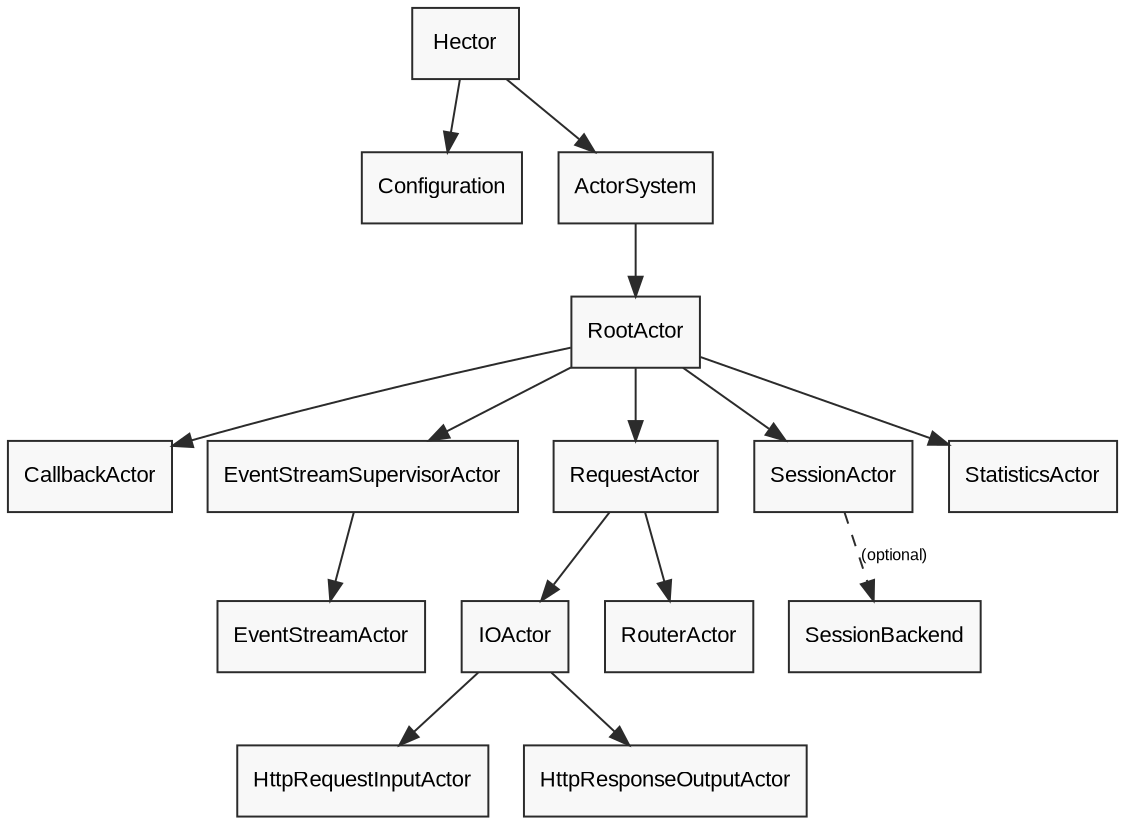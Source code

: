 digraph HectorStructure {
  size="7.5,10";
  ratio=auto;
  node[fontname="Arial", fontsize=11, color="#2b2b2b"];
  edge[fontname="Arial", fontsize=8, color="#2b2b2b"];

  HECTOR [shape="box", label="Hector", style="filled", fillcolor="#f8f8f8"];

  HECTOR_CONFIG [shape="box", label="Configuration", style="filled", fillcolor="#f8f8f8"];

  ACTOR_SYSTEM [shape="box", label="ActorSystem", style="filled", fillcolor="#f8f8f8"];
  CALLBACK_ACTOR [shape="box", label="CallbackActor", style="filled", fillcolor="#f8f8f8"];
  EVENTSTREAM_ACTOR [shape="box", label="EventStreamActor", style="filled", fillcolor="#f8f8f8"];
  EVENTSTREAM_SUPERVISOR [shape="box", label="EventStreamSupervisorActor", style="filled", fillcolor="#f8f8f8"];
  IO_ACTOR [shape="box", label="IOActor", style="filled", fillcolor="#f8f8f8"];
  REQUEST_ACTOR [shape="box", label="RequestActor", style="filled", fillcolor="#f8f8f8"];
  REQUEST_INPUT_ACTOR [shape="box", label="HttpRequestInputActor", style="filled", fillcolor="#f8f8f8"];
  RESPONSE_OUTPUT_ACTOR [shape="box", label="HttpResponseOutputActor", style="filled", fillcolor="#f8f8f8"];
  ROUTER_ACTOR [shape="box", label="RouterActor", style="filled", fillcolor="#f8f8f8"];
  SESSION_ACTOR [shape="box", label="SessionActor", style="filled", fillcolor="#f8f8f8"];
  SESSION_BACKEND [shape="box", label="SessionBackend", style="filled", fillcolor="#f8f8f8"];
  STATS_ACTOR [shape="box", label="StatisticsActor", style="filled", fillcolor="#f8f8f8"];
  ROOT_ACTOR [shape="box", label="RootActor", style="filled", fillcolor="#f8f8f8"];

  HECTOR -> ACTOR_SYSTEM;
  HECTOR -> HECTOR_CONFIG;

  ACTOR_SYSTEM -> ROOT_ACTOR;

  ROOT_ACTOR -> CALLBACK_ACTOR;
  ROOT_ACTOR -> EVENTSTREAM_SUPERVISOR;
  ROOT_ACTOR -> REQUEST_ACTOR;
  ROOT_ACTOR -> SESSION_ACTOR;
  ROOT_ACTOR -> STATS_ACTOR;

  REQUEST_ACTOR -> IO_ACTOR;
  REQUEST_ACTOR -> ROUTER_ACTOR;

  IO_ACTOR -> REQUEST_INPUT_ACTOR;
  IO_ACTOR -> RESPONSE_OUTPUT_ACTOR;

  EVENTSTREAM_SUPERVISOR -> EVENTSTREAM_ACTOR;

  SESSION_ACTOR -> SESSION_BACKEND [label="(optional)", style="dashed"];
}
